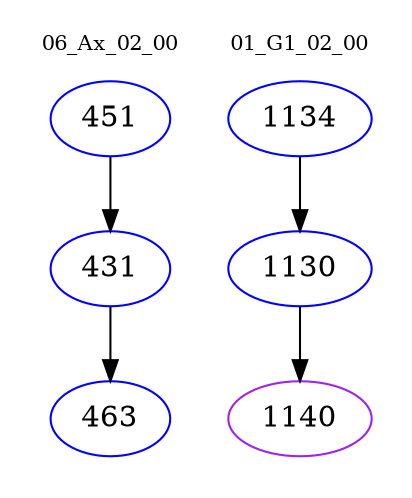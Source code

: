 digraph{
subgraph cluster_0 {
color = white
label = "06_Ax_02_00";
fontsize=10;
T0_451 [label="451", color="blue"]
T0_451 -> T0_431 [color="black"]
T0_431 [label="431", color="blue"]
T0_431 -> T0_463 [color="black"]
T0_463 [label="463", color="blue"]
}
subgraph cluster_1 {
color = white
label = "01_G1_02_00";
fontsize=10;
T1_1134 [label="1134", color="blue"]
T1_1134 -> T1_1130 [color="black"]
T1_1130 [label="1130", color="blue"]
T1_1130 -> T1_1140 [color="black"]
T1_1140 [label="1140", color="purple"]
}
}
